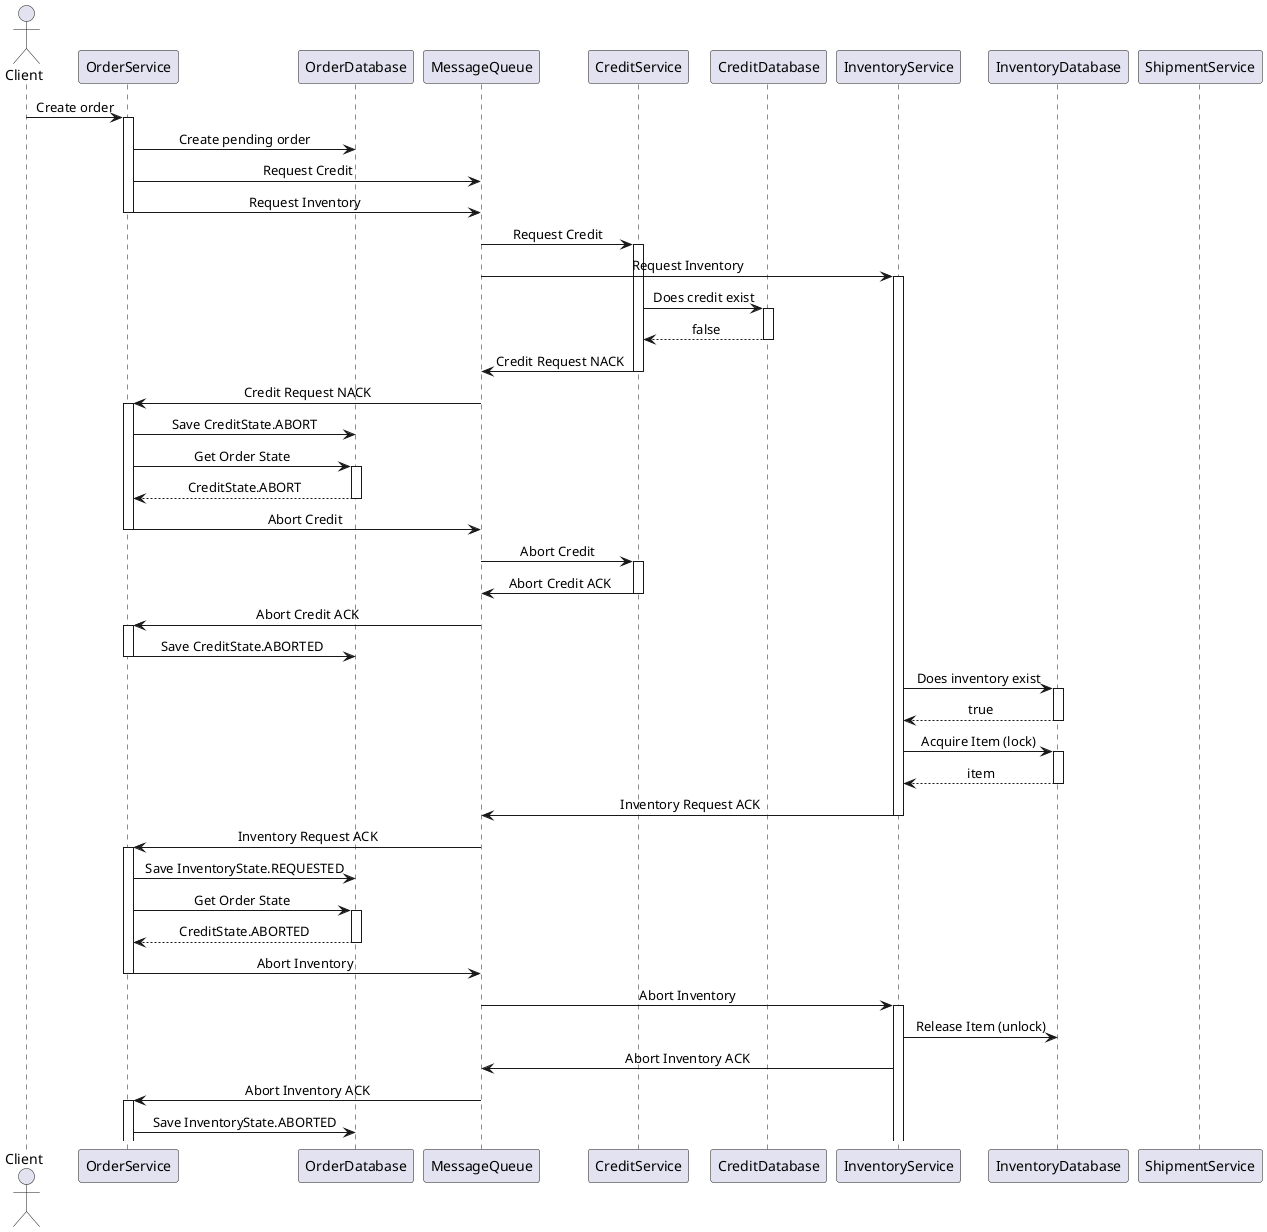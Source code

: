 @startuml
skinparam SequenceMessageAlignment center
actor Client

participant OrderService
participant OrderDatabase

participant MessageQueue

participant CreditService
participant CreditDatabase

participant InventoryService
participant InventoryDatabase

participant ShipmentService

Client -> OrderService: Create order
activate OrderService
OrderService -> OrderDatabase: Create pending order
OrderService -> MessageQueue: Request Credit
OrderService -> MessageQueue: Request Inventory
deactivate OrderService

MessageQueue -> CreditService: Request Credit
activate CreditService
MessageQueue -> InventoryService: Request Inventory
activate InventoryService
CreditService -> CreditDatabase : Does credit exist
activate CreditDatabase
return false
CreditService -> MessageQueue : Credit Request NACK
deactivate CreditService
MessageQueue -> OrderService : Credit Request NACK
activate OrderService
OrderService -> OrderDatabase: Save CreditState.ABORT
OrderService -> OrderDatabase: Get Order State
activate OrderDatabase
return CreditState.ABORT
OrderService -> MessageQueue: Abort Credit
deactivate OrderService
MessageQueue -> CreditService : Abort Credit
activate CreditService 
CreditService -> MessageQueue : Abort Credit ACK
deactivate CreditService
MessageQueue -> OrderService : Abort Credit ACK
activate OrderService
OrderService -> OrderDatabase : Save CreditState.ABORTED
deactivate OrderService


InventoryService -> InventoryDatabase: Does inventory exist
activate InventoryDatabase
return true
InventoryService -> InventoryDatabase: Acquire Item (lock)
activate InventoryDatabase 
return item
InventoryService -> MessageQueue: Inventory Request ACK
deactivate InventoryService
MessageQueue -> OrderService: Inventory Request ACK

activate OrderService
OrderService -> OrderDatabase: Save InventoryState.REQUESTED
OrderService -> OrderDatabase: Get Order State
activate OrderDatabase
return CreditState.ABORTED

OrderService -> MessageQueue: Abort Inventory
deactivate OrderService
MessageQueue -> InventoryService: Abort Inventory
activate InventoryService
InventoryService -> InventoryDatabase : Release Item (unlock)
InventoryService -> MessageQueue: Abort Inventory ACK
MessageQueue -> OrderService: Abort Inventory ACK
activate OrderService
OrderService -> OrderDatabase: Save InventoryState.ABORTED
@enduml